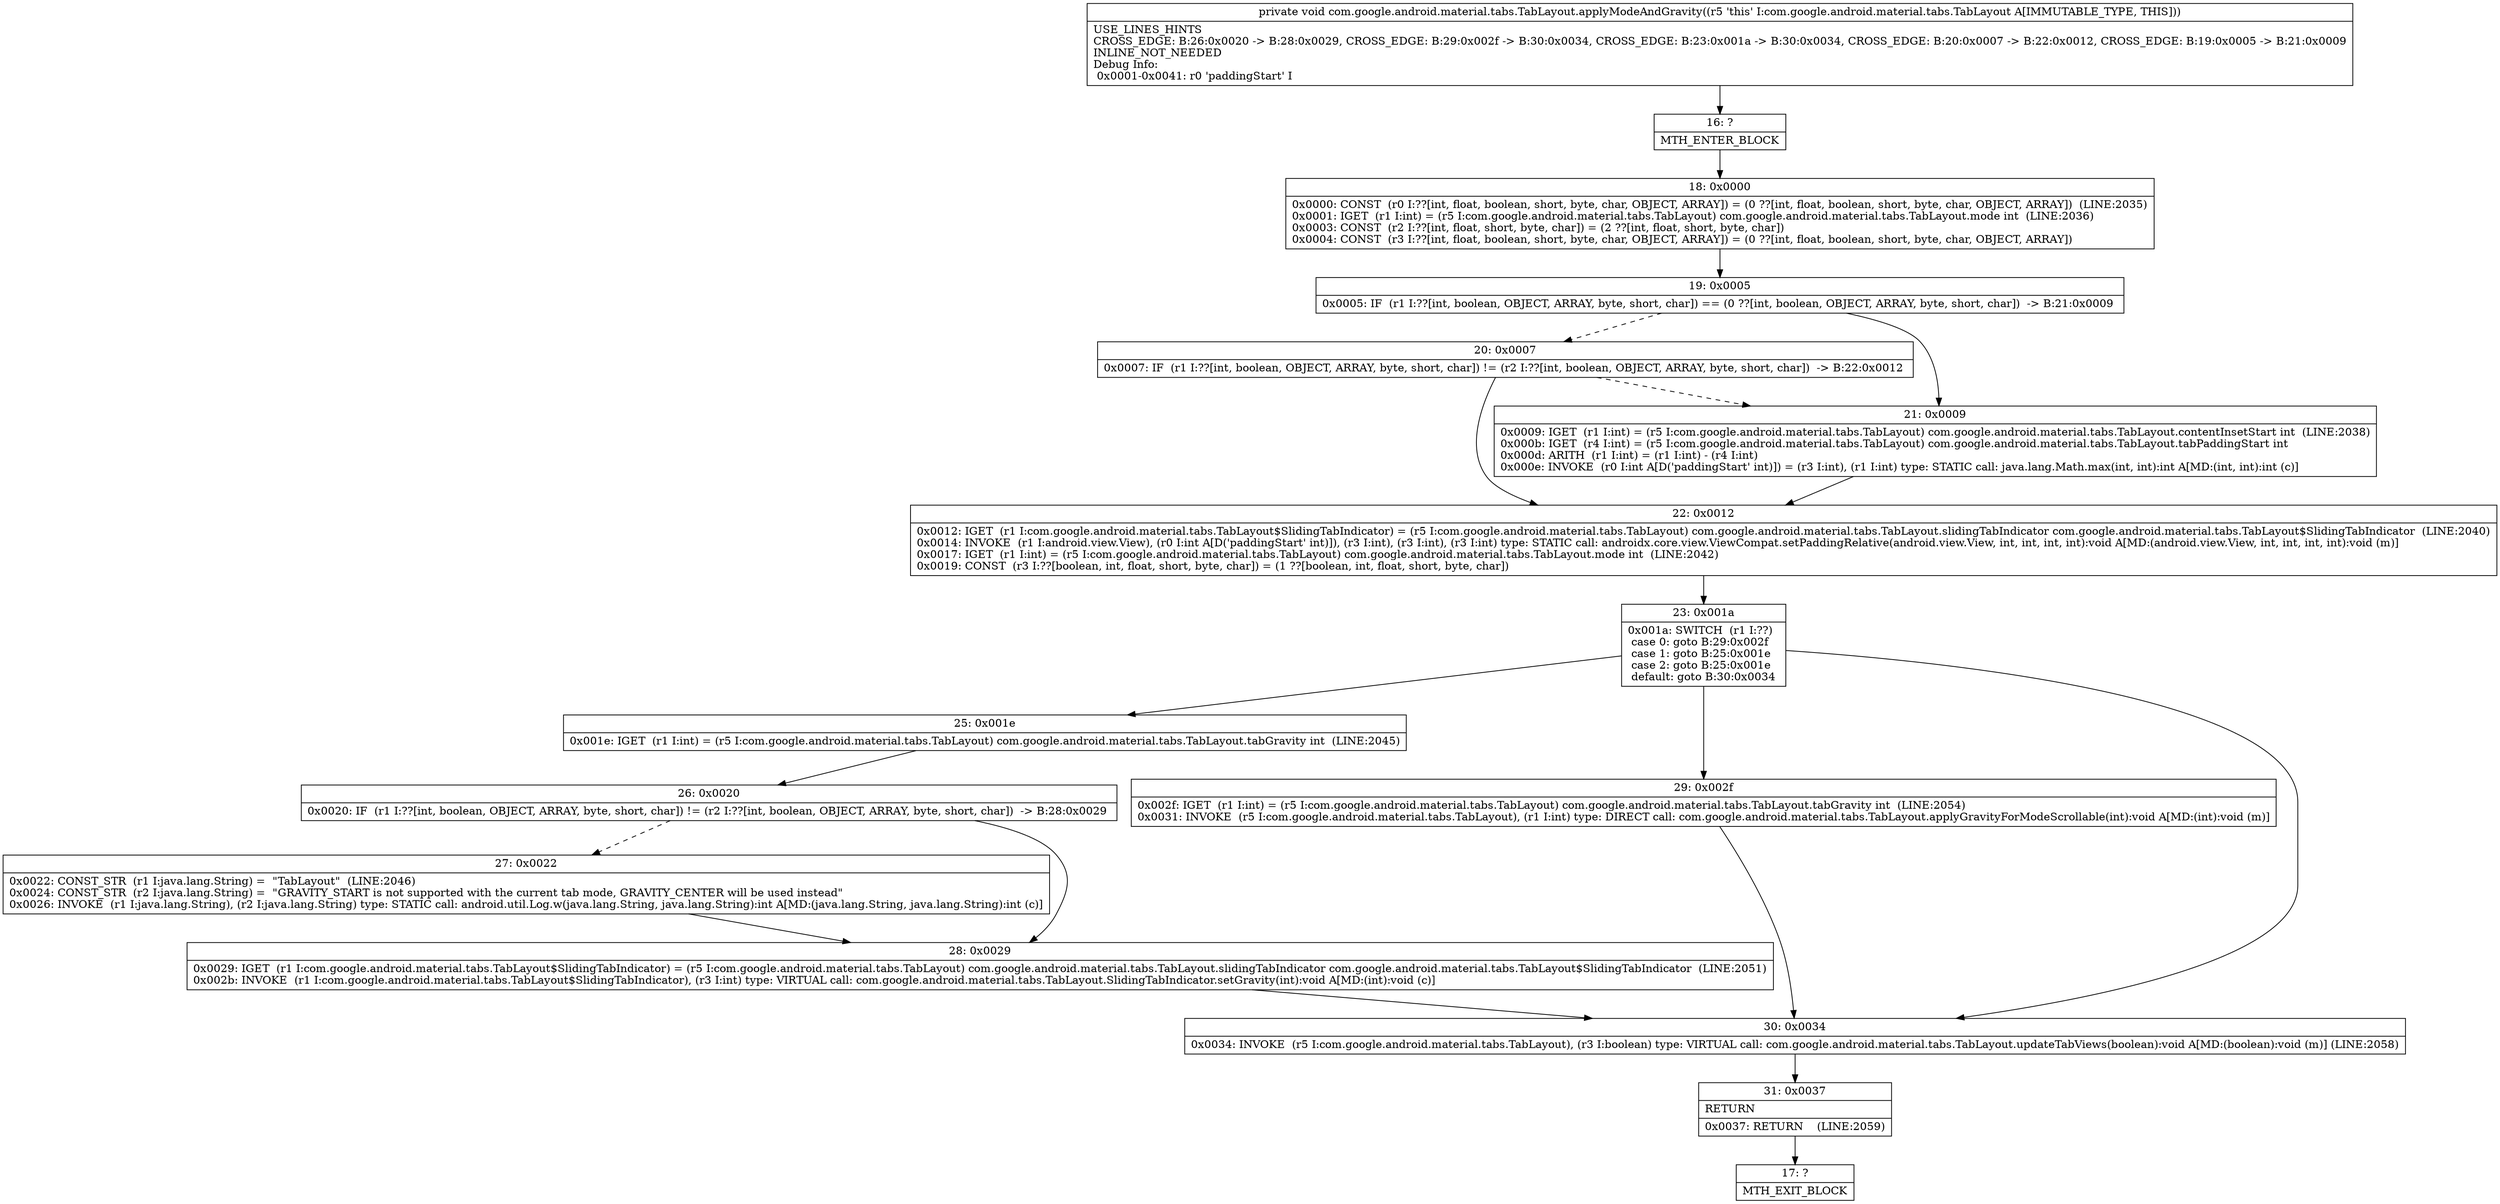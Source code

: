 digraph "CFG forcom.google.android.material.tabs.TabLayout.applyModeAndGravity()V" {
Node_16 [shape=record,label="{16\:\ ?|MTH_ENTER_BLOCK\l}"];
Node_18 [shape=record,label="{18\:\ 0x0000|0x0000: CONST  (r0 I:??[int, float, boolean, short, byte, char, OBJECT, ARRAY]) = (0 ??[int, float, boolean, short, byte, char, OBJECT, ARRAY])  (LINE:2035)\l0x0001: IGET  (r1 I:int) = (r5 I:com.google.android.material.tabs.TabLayout) com.google.android.material.tabs.TabLayout.mode int  (LINE:2036)\l0x0003: CONST  (r2 I:??[int, float, short, byte, char]) = (2 ??[int, float, short, byte, char]) \l0x0004: CONST  (r3 I:??[int, float, boolean, short, byte, char, OBJECT, ARRAY]) = (0 ??[int, float, boolean, short, byte, char, OBJECT, ARRAY]) \l}"];
Node_19 [shape=record,label="{19\:\ 0x0005|0x0005: IF  (r1 I:??[int, boolean, OBJECT, ARRAY, byte, short, char]) == (0 ??[int, boolean, OBJECT, ARRAY, byte, short, char])  \-\> B:21:0x0009 \l}"];
Node_20 [shape=record,label="{20\:\ 0x0007|0x0007: IF  (r1 I:??[int, boolean, OBJECT, ARRAY, byte, short, char]) != (r2 I:??[int, boolean, OBJECT, ARRAY, byte, short, char])  \-\> B:22:0x0012 \l}"];
Node_22 [shape=record,label="{22\:\ 0x0012|0x0012: IGET  (r1 I:com.google.android.material.tabs.TabLayout$SlidingTabIndicator) = (r5 I:com.google.android.material.tabs.TabLayout) com.google.android.material.tabs.TabLayout.slidingTabIndicator com.google.android.material.tabs.TabLayout$SlidingTabIndicator  (LINE:2040)\l0x0014: INVOKE  (r1 I:android.view.View), (r0 I:int A[D('paddingStart' int)]), (r3 I:int), (r3 I:int), (r3 I:int) type: STATIC call: androidx.core.view.ViewCompat.setPaddingRelative(android.view.View, int, int, int, int):void A[MD:(android.view.View, int, int, int, int):void (m)]\l0x0017: IGET  (r1 I:int) = (r5 I:com.google.android.material.tabs.TabLayout) com.google.android.material.tabs.TabLayout.mode int  (LINE:2042)\l0x0019: CONST  (r3 I:??[boolean, int, float, short, byte, char]) = (1 ??[boolean, int, float, short, byte, char]) \l}"];
Node_23 [shape=record,label="{23\:\ 0x001a|0x001a: SWITCH  (r1 I:??)\l case 0: goto B:29:0x002f\l case 1: goto B:25:0x001e\l case 2: goto B:25:0x001e\l default: goto B:30:0x0034 \l}"];
Node_25 [shape=record,label="{25\:\ 0x001e|0x001e: IGET  (r1 I:int) = (r5 I:com.google.android.material.tabs.TabLayout) com.google.android.material.tabs.TabLayout.tabGravity int  (LINE:2045)\l}"];
Node_26 [shape=record,label="{26\:\ 0x0020|0x0020: IF  (r1 I:??[int, boolean, OBJECT, ARRAY, byte, short, char]) != (r2 I:??[int, boolean, OBJECT, ARRAY, byte, short, char])  \-\> B:28:0x0029 \l}"];
Node_27 [shape=record,label="{27\:\ 0x0022|0x0022: CONST_STR  (r1 I:java.lang.String) =  \"TabLayout\"  (LINE:2046)\l0x0024: CONST_STR  (r2 I:java.lang.String) =  \"GRAVITY_START is not supported with the current tab mode, GRAVITY_CENTER will be used instead\" \l0x0026: INVOKE  (r1 I:java.lang.String), (r2 I:java.lang.String) type: STATIC call: android.util.Log.w(java.lang.String, java.lang.String):int A[MD:(java.lang.String, java.lang.String):int (c)]\l}"];
Node_28 [shape=record,label="{28\:\ 0x0029|0x0029: IGET  (r1 I:com.google.android.material.tabs.TabLayout$SlidingTabIndicator) = (r5 I:com.google.android.material.tabs.TabLayout) com.google.android.material.tabs.TabLayout.slidingTabIndicator com.google.android.material.tabs.TabLayout$SlidingTabIndicator  (LINE:2051)\l0x002b: INVOKE  (r1 I:com.google.android.material.tabs.TabLayout$SlidingTabIndicator), (r3 I:int) type: VIRTUAL call: com.google.android.material.tabs.TabLayout.SlidingTabIndicator.setGravity(int):void A[MD:(int):void (c)]\l}"];
Node_29 [shape=record,label="{29\:\ 0x002f|0x002f: IGET  (r1 I:int) = (r5 I:com.google.android.material.tabs.TabLayout) com.google.android.material.tabs.TabLayout.tabGravity int  (LINE:2054)\l0x0031: INVOKE  (r5 I:com.google.android.material.tabs.TabLayout), (r1 I:int) type: DIRECT call: com.google.android.material.tabs.TabLayout.applyGravityForModeScrollable(int):void A[MD:(int):void (m)]\l}"];
Node_30 [shape=record,label="{30\:\ 0x0034|0x0034: INVOKE  (r5 I:com.google.android.material.tabs.TabLayout), (r3 I:boolean) type: VIRTUAL call: com.google.android.material.tabs.TabLayout.updateTabViews(boolean):void A[MD:(boolean):void (m)] (LINE:2058)\l}"];
Node_31 [shape=record,label="{31\:\ 0x0037|RETURN\l|0x0037: RETURN    (LINE:2059)\l}"];
Node_17 [shape=record,label="{17\:\ ?|MTH_EXIT_BLOCK\l}"];
Node_21 [shape=record,label="{21\:\ 0x0009|0x0009: IGET  (r1 I:int) = (r5 I:com.google.android.material.tabs.TabLayout) com.google.android.material.tabs.TabLayout.contentInsetStart int  (LINE:2038)\l0x000b: IGET  (r4 I:int) = (r5 I:com.google.android.material.tabs.TabLayout) com.google.android.material.tabs.TabLayout.tabPaddingStart int \l0x000d: ARITH  (r1 I:int) = (r1 I:int) \- (r4 I:int) \l0x000e: INVOKE  (r0 I:int A[D('paddingStart' int)]) = (r3 I:int), (r1 I:int) type: STATIC call: java.lang.Math.max(int, int):int A[MD:(int, int):int (c)]\l}"];
MethodNode[shape=record,label="{private void com.google.android.material.tabs.TabLayout.applyModeAndGravity((r5 'this' I:com.google.android.material.tabs.TabLayout A[IMMUTABLE_TYPE, THIS]))  | USE_LINES_HINTS\lCROSS_EDGE: B:26:0x0020 \-\> B:28:0x0029, CROSS_EDGE: B:29:0x002f \-\> B:30:0x0034, CROSS_EDGE: B:23:0x001a \-\> B:30:0x0034, CROSS_EDGE: B:20:0x0007 \-\> B:22:0x0012, CROSS_EDGE: B:19:0x0005 \-\> B:21:0x0009\lINLINE_NOT_NEEDED\lDebug Info:\l  0x0001\-0x0041: r0 'paddingStart' I\l}"];
MethodNode -> Node_16;Node_16 -> Node_18;
Node_18 -> Node_19;
Node_19 -> Node_20[style=dashed];
Node_19 -> Node_21;
Node_20 -> Node_21[style=dashed];
Node_20 -> Node_22;
Node_22 -> Node_23;
Node_23 -> Node_25;
Node_23 -> Node_29;
Node_23 -> Node_30;
Node_25 -> Node_26;
Node_26 -> Node_27[style=dashed];
Node_26 -> Node_28;
Node_27 -> Node_28;
Node_28 -> Node_30;
Node_29 -> Node_30;
Node_30 -> Node_31;
Node_31 -> Node_17;
Node_21 -> Node_22;
}

